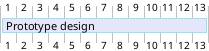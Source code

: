 {
  "sha1": "shr76hrn7c45l622bz5x3onm1bjcxe4",
  "insertion": {
    "when": "2024-06-04T17:28:45.118Z",
    "user": "plantuml@gmail.com"
  }
}
@startgantt
[Prototype design] as [TASK1] lasts 13 days
[TASK1] is colored in Lavender/LightBlue
@endgantt
